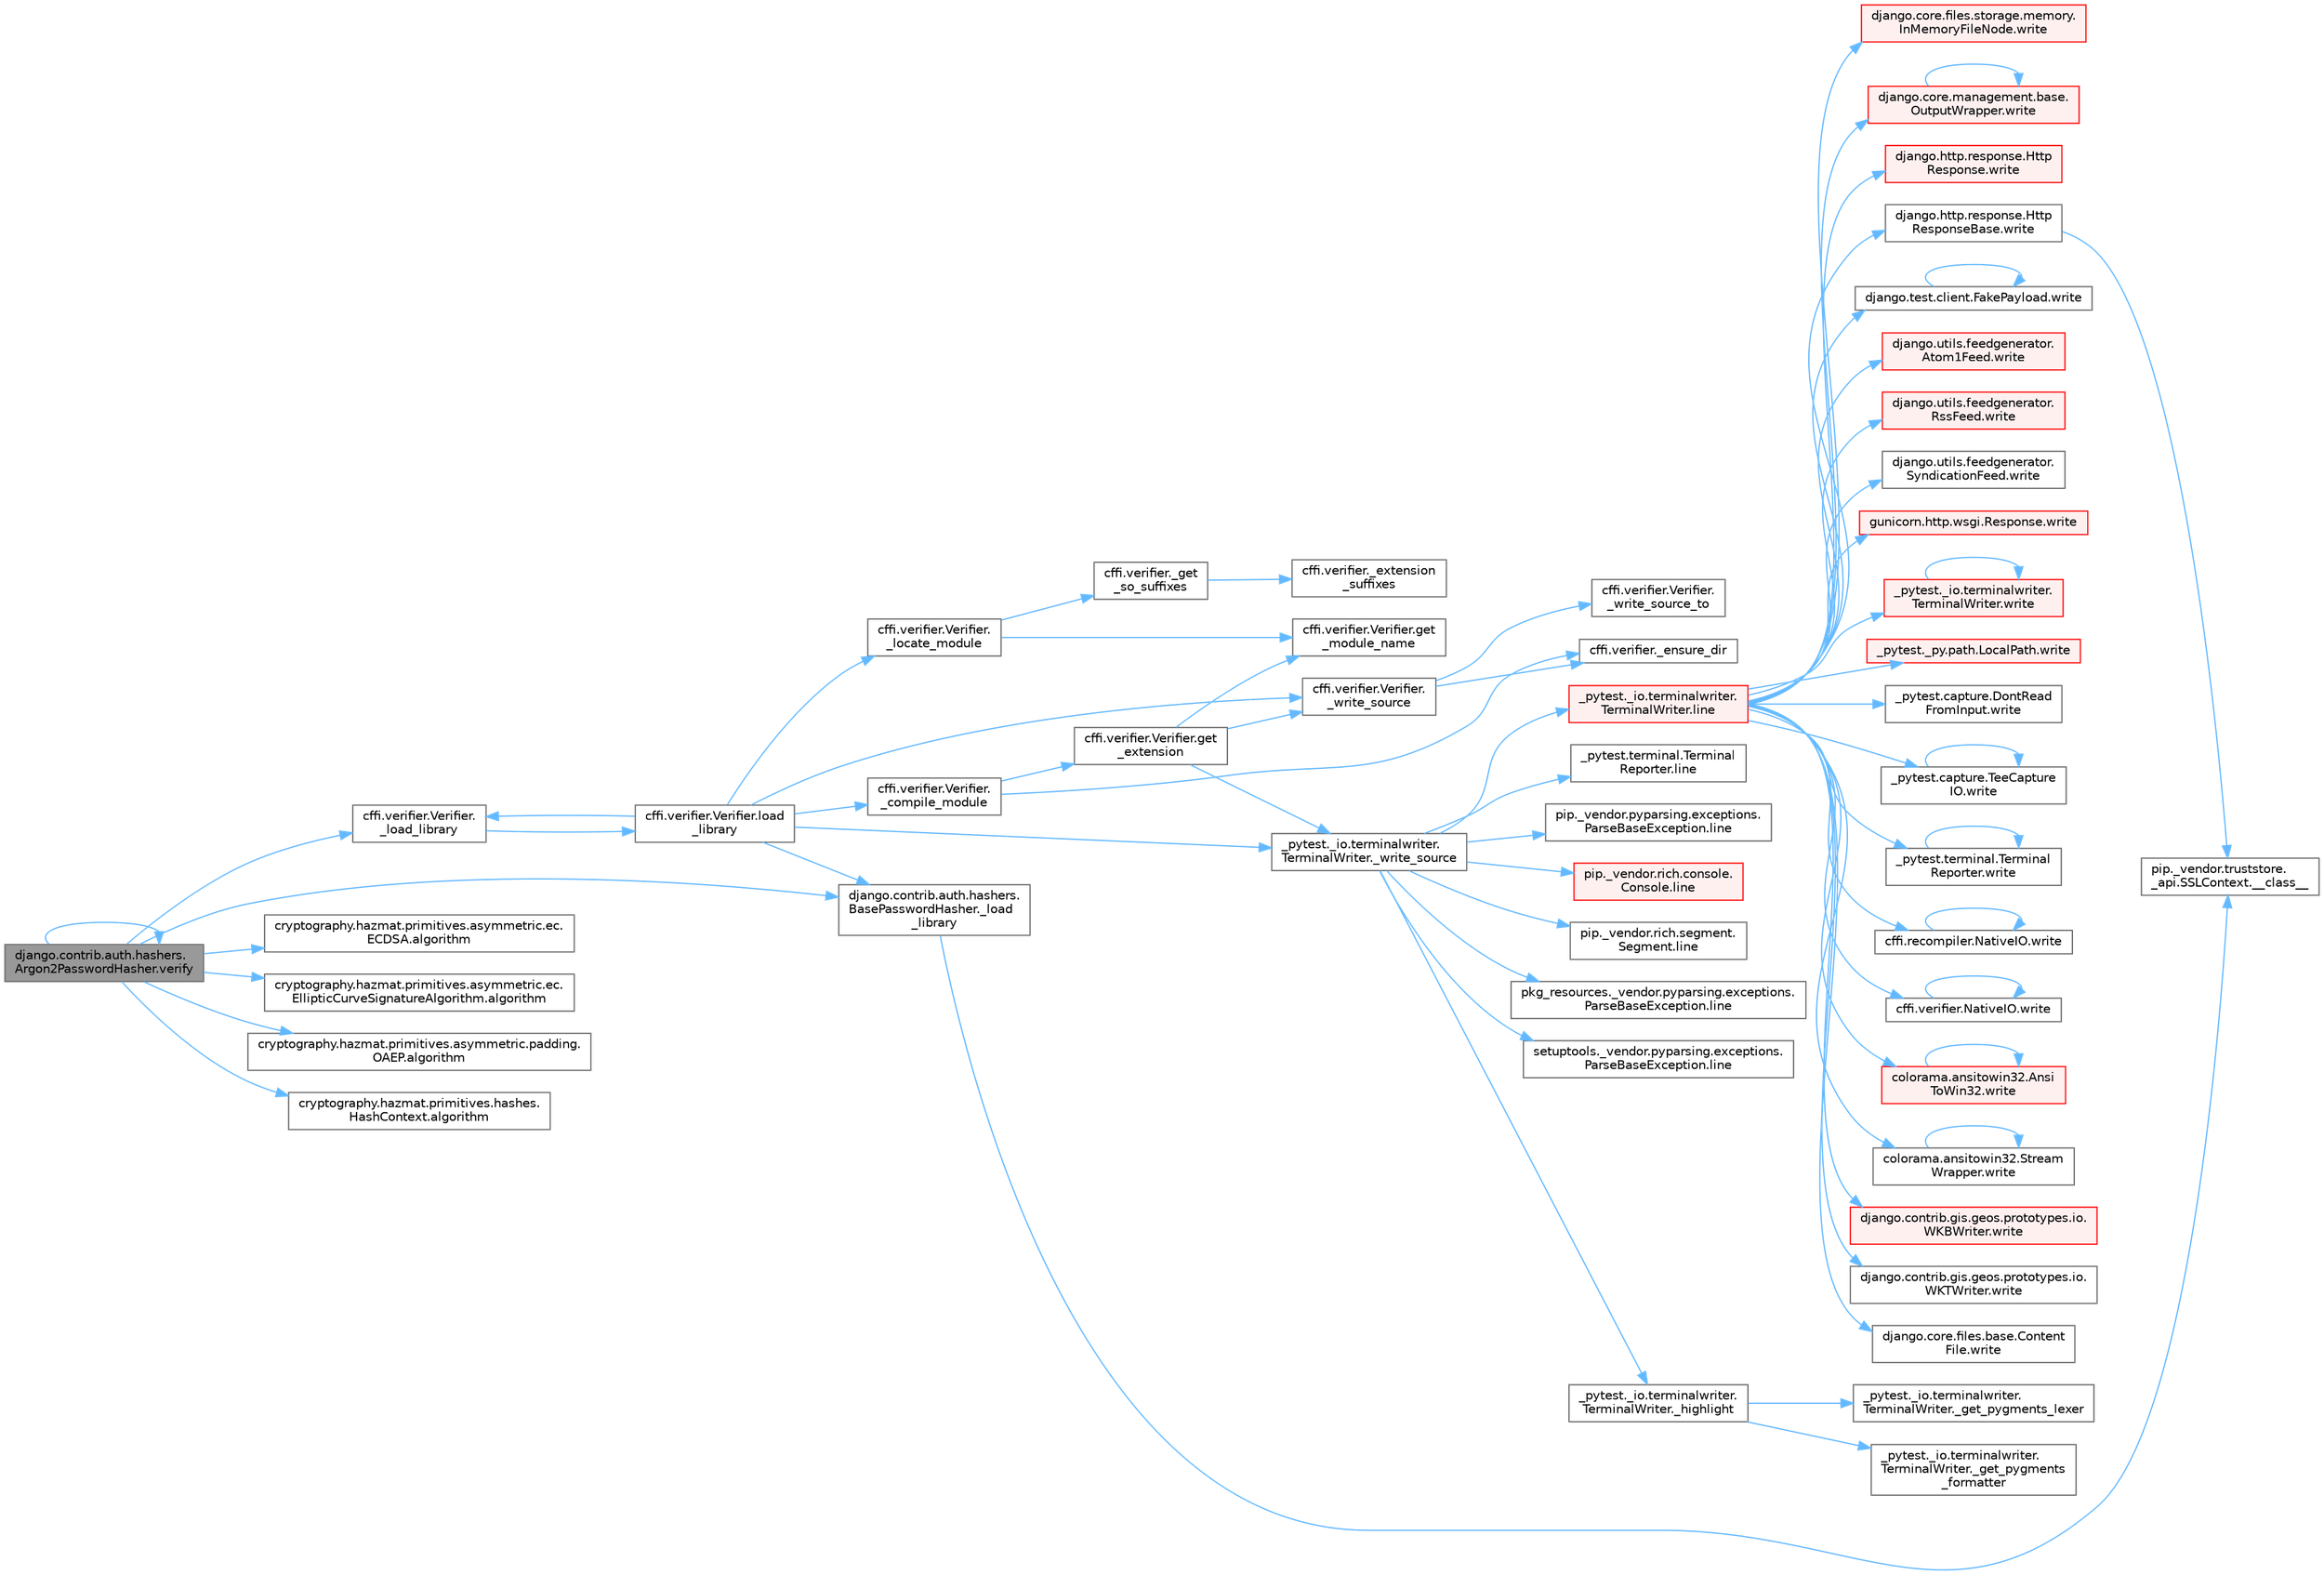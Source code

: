 digraph "django.contrib.auth.hashers.Argon2PasswordHasher.verify"
{
 // LATEX_PDF_SIZE
  bgcolor="transparent";
  edge [fontname=Helvetica,fontsize=10,labelfontname=Helvetica,labelfontsize=10];
  node [fontname=Helvetica,fontsize=10,shape=box,height=0.2,width=0.4];
  rankdir="LR";
  Node1 [id="Node000001",label="django.contrib.auth.hashers.\lArgon2PasswordHasher.verify",height=0.2,width=0.4,color="gray40", fillcolor="grey60", style="filled", fontcolor="black",tooltip=" "];
  Node1 -> Node2 [id="edge1_Node000001_Node000002",color="steelblue1",style="solid",tooltip=" "];
  Node2 [id="Node000002",label="cffi.verifier.Verifier.\l_load_library",height=0.2,width=0.4,color="grey40", fillcolor="white", style="filled",URL="$classcffi_1_1verifier_1_1_verifier.html#a9de40d4d3231a07d492a907359b11949",tooltip=" "];
  Node2 -> Node3 [id="edge2_Node000002_Node000003",color="steelblue1",style="solid",tooltip=" "];
  Node3 [id="Node000003",label="cffi.verifier.Verifier.load\l_library",height=0.2,width=0.4,color="grey40", fillcolor="white", style="filled",URL="$classcffi_1_1verifier_1_1_verifier.html#a3f4cc3b50c42913dd0d22dc233524f28",tooltip=" "];
  Node3 -> Node4 [id="edge3_Node000003_Node000004",color="steelblue1",style="solid",tooltip=" "];
  Node4 [id="Node000004",label="cffi.verifier.Verifier.\l_compile_module",height=0.2,width=0.4,color="grey40", fillcolor="white", style="filled",URL="$classcffi_1_1verifier_1_1_verifier.html#ae0d07806ff6796d142c1c6d28a035fdd",tooltip=" "];
  Node4 -> Node5 [id="edge4_Node000004_Node000005",color="steelblue1",style="solid",tooltip=" "];
  Node5 [id="Node000005",label="cffi.verifier._ensure_dir",height=0.2,width=0.4,color="grey40", fillcolor="white", style="filled",URL="$namespacecffi_1_1verifier.html#a387f62286f292e9ae257a61853f24fc3",tooltip=" "];
  Node4 -> Node6 [id="edge5_Node000004_Node000006",color="steelblue1",style="solid",tooltip=" "];
  Node6 [id="Node000006",label="cffi.verifier.Verifier.get\l_extension",height=0.2,width=0.4,color="grey40", fillcolor="white", style="filled",URL="$classcffi_1_1verifier_1_1_verifier.html#af447ee2fbeadedce4b28f517cfb048da",tooltip=" "];
  Node6 -> Node7 [id="edge6_Node000006_Node000007",color="steelblue1",style="solid",tooltip=" "];
  Node7 [id="Node000007",label="_pytest._io.terminalwriter.\lTerminalWriter._write_source",height=0.2,width=0.4,color="grey40", fillcolor="white", style="filled",URL="$class__pytest_1_1__io_1_1terminalwriter_1_1_terminal_writer.html#a3499a8fa1635a0661a3476582408a433",tooltip=" "];
  Node7 -> Node8 [id="edge7_Node000007_Node000008",color="steelblue1",style="solid",tooltip=" "];
  Node8 [id="Node000008",label="_pytest._io.terminalwriter.\lTerminalWriter._highlight",height=0.2,width=0.4,color="grey40", fillcolor="white", style="filled",URL="$class__pytest_1_1__io_1_1terminalwriter_1_1_terminal_writer.html#ad65e7c329139730e9680203e1f40c437",tooltip=" "];
  Node8 -> Node9 [id="edge8_Node000008_Node000009",color="steelblue1",style="solid",tooltip=" "];
  Node9 [id="Node000009",label="_pytest._io.terminalwriter.\lTerminalWriter._get_pygments\l_formatter",height=0.2,width=0.4,color="grey40", fillcolor="white", style="filled",URL="$class__pytest_1_1__io_1_1terminalwriter_1_1_terminal_writer.html#aaf4000da9f62325999edfa7a6db952d2",tooltip=" "];
  Node8 -> Node10 [id="edge9_Node000008_Node000010",color="steelblue1",style="solid",tooltip=" "];
  Node10 [id="Node000010",label="_pytest._io.terminalwriter.\lTerminalWriter._get_pygments_lexer",height=0.2,width=0.4,color="grey40", fillcolor="white", style="filled",URL="$class__pytest_1_1__io_1_1terminalwriter_1_1_terminal_writer.html#aa8412a911c131afbc858bdce60d75da0",tooltip=" "];
  Node7 -> Node11 [id="edge10_Node000007_Node000011",color="steelblue1",style="solid",tooltip=" "];
  Node11 [id="Node000011",label="_pytest._io.terminalwriter.\lTerminalWriter.line",height=0.2,width=0.4,color="red", fillcolor="#FFF0F0", style="filled",URL="$class__pytest_1_1__io_1_1terminalwriter_1_1_terminal_writer.html#a70c206b6c71b946771673c95d93d5d5a",tooltip=" "];
  Node11 -> Node12 [id="edge11_Node000011_Node000012",color="steelblue1",style="solid",tooltip=" "];
  Node12 [id="Node000012",label="_pytest._io.terminalwriter.\lTerminalWriter.write",height=0.2,width=0.4,color="red", fillcolor="#FFF0F0", style="filled",URL="$class__pytest_1_1__io_1_1terminalwriter_1_1_terminal_writer.html#ab011b237aec5bafbe3761ee6eceaa5b1",tooltip=" "];
  Node12 -> Node12 [id="edge12_Node000012_Node000012",color="steelblue1",style="solid",tooltip=" "];
  Node11 -> Node3956 [id="edge13_Node000011_Node003956",color="steelblue1",style="solid",tooltip=" "];
  Node3956 [id="Node003956",label="_pytest._py.path.LocalPath.write",height=0.2,width=0.4,color="red", fillcolor="#FFF0F0", style="filled",URL="$class__pytest_1_1__py_1_1path_1_1_local_path.html#a8f782fcf3e7b991a42259724f3d25de2",tooltip=" "];
  Node11 -> Node3957 [id="edge14_Node000011_Node003957",color="steelblue1",style="solid",tooltip=" "];
  Node3957 [id="Node003957",label="_pytest.capture.DontRead\lFromInput.write",height=0.2,width=0.4,color="grey40", fillcolor="white", style="filled",URL="$class__pytest_1_1capture_1_1_dont_read_from_input.html#a406eef5fc6e2a689e4095b418e34258e",tooltip=" "];
  Node11 -> Node3958 [id="edge15_Node000011_Node003958",color="steelblue1",style="solid",tooltip=" "];
  Node3958 [id="Node003958",label="_pytest.capture.TeeCapture\lIO.write",height=0.2,width=0.4,color="grey40", fillcolor="white", style="filled",URL="$class__pytest_1_1capture_1_1_tee_capture_i_o.html#ad2ae68f89adb705539b1f510ac1d2a06",tooltip=" "];
  Node3958 -> Node3958 [id="edge16_Node003958_Node003958",color="steelblue1",style="solid",tooltip=" "];
  Node11 -> Node3959 [id="edge17_Node000011_Node003959",color="steelblue1",style="solid",tooltip=" "];
  Node3959 [id="Node003959",label="_pytest.terminal.Terminal\lReporter.write",height=0.2,width=0.4,color="grey40", fillcolor="white", style="filled",URL="$class__pytest_1_1terminal_1_1_terminal_reporter.html#a6a83fce851fa9dfdc476bc6fb0d4595b",tooltip=" "];
  Node3959 -> Node3959 [id="edge18_Node003959_Node003959",color="steelblue1",style="solid",tooltip=" "];
  Node11 -> Node3960 [id="edge19_Node000011_Node003960",color="steelblue1",style="solid",tooltip=" "];
  Node3960 [id="Node003960",label="cffi.recompiler.NativeIO.write",height=0.2,width=0.4,color="grey40", fillcolor="white", style="filled",URL="$classcffi_1_1recompiler_1_1_native_i_o.html#a179e7b41f653f51024a2cc98ad72cbbe",tooltip=" "];
  Node3960 -> Node3960 [id="edge20_Node003960_Node003960",color="steelblue1",style="solid",tooltip=" "];
  Node11 -> Node3961 [id="edge21_Node000011_Node003961",color="steelblue1",style="solid",tooltip=" "];
  Node3961 [id="Node003961",label="cffi.verifier.NativeIO.write",height=0.2,width=0.4,color="grey40", fillcolor="white", style="filled",URL="$classcffi_1_1verifier_1_1_native_i_o.html#a9f02f1e437c53293db7389ce253ee238",tooltip=" "];
  Node3961 -> Node3961 [id="edge22_Node003961_Node003961",color="steelblue1",style="solid",tooltip=" "];
  Node11 -> Node3962 [id="edge23_Node000011_Node003962",color="steelblue1",style="solid",tooltip=" "];
  Node3962 [id="Node003962",label="colorama.ansitowin32.Ansi\lToWin32.write",height=0.2,width=0.4,color="red", fillcolor="#FFF0F0", style="filled",URL="$classcolorama_1_1ansitowin32_1_1_ansi_to_win32.html#abadac90e6f0a5a03cecdc6f254eca7d8",tooltip=" "];
  Node3962 -> Node3962 [id="edge24_Node003962_Node003962",color="steelblue1",style="solid",tooltip=" "];
  Node11 -> Node3984 [id="edge25_Node000011_Node003984",color="steelblue1",style="solid",tooltip=" "];
  Node3984 [id="Node003984",label="colorama.ansitowin32.Stream\lWrapper.write",height=0.2,width=0.4,color="grey40", fillcolor="white", style="filled",URL="$classcolorama_1_1ansitowin32_1_1_stream_wrapper.html#a551910ddf0a34dde1db2a38e00b789d4",tooltip=" "];
  Node3984 -> Node3984 [id="edge26_Node003984_Node003984",color="steelblue1",style="solid",tooltip=" "];
  Node11 -> Node3985 [id="edge27_Node000011_Node003985",color="steelblue1",style="solid",tooltip=" "];
  Node3985 [id="Node003985",label="django.contrib.gis.geos.prototypes.io.\lWKBWriter.write",height=0.2,width=0.4,color="red", fillcolor="#FFF0F0", style="filled",URL="$classdjango_1_1contrib_1_1gis_1_1geos_1_1prototypes_1_1io_1_1_w_k_b_writer.html#a2cdc902d36a57ba6070e70570ca85c55",tooltip=" "];
  Node11 -> Node3987 [id="edge28_Node000011_Node003987",color="steelblue1",style="solid",tooltip=" "];
  Node3987 [id="Node003987",label="django.contrib.gis.geos.prototypes.io.\lWKTWriter.write",height=0.2,width=0.4,color="grey40", fillcolor="white", style="filled",URL="$classdjango_1_1contrib_1_1gis_1_1geos_1_1prototypes_1_1io_1_1_w_k_t_writer.html#a8c54e53507e3f6193ce7a36c8f977370",tooltip=" "];
  Node11 -> Node3988 [id="edge29_Node000011_Node003988",color="steelblue1",style="solid",tooltip=" "];
  Node3988 [id="Node003988",label="django.core.files.base.Content\lFile.write",height=0.2,width=0.4,color="grey40", fillcolor="white", style="filled",URL="$classdjango_1_1core_1_1files_1_1base_1_1_content_file.html#a5777a08a5be02c055680c8bcbb235c61",tooltip=" "];
  Node11 -> Node3989 [id="edge30_Node000011_Node003989",color="steelblue1",style="solid",tooltip=" "];
  Node3989 [id="Node003989",label="django.core.files.storage.memory.\lInMemoryFileNode.write",height=0.2,width=0.4,color="red", fillcolor="#FFF0F0", style="filled",URL="$classdjango_1_1core_1_1files_1_1storage_1_1memory_1_1_in_memory_file_node.html#a0e630c96ce4523b3fbd453fa5789bc9e",tooltip=" "];
  Node11 -> Node3991 [id="edge31_Node000011_Node003991",color="steelblue1",style="solid",tooltip=" "];
  Node3991 [id="Node003991",label="django.core.management.base.\lOutputWrapper.write",height=0.2,width=0.4,color="red", fillcolor="#FFF0F0", style="filled",URL="$classdjango_1_1core_1_1management_1_1base_1_1_output_wrapper.html#a3577d4a5a7af3c1c66cfdfa3a5bd8a15",tooltip=" "];
  Node3991 -> Node3991 [id="edge32_Node003991_Node003991",color="steelblue1",style="solid",tooltip=" "];
  Node11 -> Node4006 [id="edge33_Node000011_Node004006",color="steelblue1",style="solid",tooltip=" "];
  Node4006 [id="Node004006",label="django.http.response.Http\lResponse.write",height=0.2,width=0.4,color="red", fillcolor="#FFF0F0", style="filled",URL="$classdjango_1_1http_1_1response_1_1_http_response.html#ac159fb36270c736cfc19334cd8350091",tooltip=" "];
  Node11 -> Node4007 [id="edge34_Node000011_Node004007",color="steelblue1",style="solid",tooltip=" "];
  Node4007 [id="Node004007",label="django.http.response.Http\lResponseBase.write",height=0.2,width=0.4,color="grey40", fillcolor="white", style="filled",URL="$classdjango_1_1http_1_1response_1_1_http_response_base.html#a4be34840707dfbb85170d7339d758dc1",tooltip=" "];
  Node4007 -> Node29 [id="edge35_Node004007_Node000029",color="steelblue1",style="solid",tooltip=" "];
  Node29 [id="Node000029",label="pip._vendor.truststore.\l_api.SSLContext.__class__",height=0.2,width=0.4,color="grey40", fillcolor="white", style="filled",URL="$classpip_1_1__vendor_1_1truststore_1_1__api_1_1_s_s_l_context.html#a530861514f31eabaa3f513557d6e66de",tooltip=" "];
  Node11 -> Node4008 [id="edge36_Node000011_Node004008",color="steelblue1",style="solid",tooltip=" "];
  Node4008 [id="Node004008",label="django.test.client.FakePayload.write",height=0.2,width=0.4,color="grey40", fillcolor="white", style="filled",URL="$classdjango_1_1test_1_1client_1_1_fake_payload.html#a6a1dca1b58f77e75800bc2d738d3fd7e",tooltip=" "];
  Node4008 -> Node4008 [id="edge37_Node004008_Node004008",color="steelblue1",style="solid",tooltip=" "];
  Node11 -> Node4009 [id="edge38_Node000011_Node004009",color="steelblue1",style="solid",tooltip=" "];
  Node4009 [id="Node004009",label="django.utils.feedgenerator.\lAtom1Feed.write",height=0.2,width=0.4,color="red", fillcolor="#FFF0F0", style="filled",URL="$classdjango_1_1utils_1_1feedgenerator_1_1_atom1_feed.html#afbf5b931a75be201e339b64a8aa46119",tooltip=" "];
  Node11 -> Node4060 [id="edge39_Node000011_Node004060",color="steelblue1",style="solid",tooltip=" "];
  Node4060 [id="Node004060",label="django.utils.feedgenerator.\lRssFeed.write",height=0.2,width=0.4,color="red", fillcolor="#FFF0F0", style="filled",URL="$classdjango_1_1utils_1_1feedgenerator_1_1_rss_feed.html#a63ea2926c2c773e874f51ced997a2618",tooltip=" "];
  Node11 -> Node4065 [id="edge40_Node000011_Node004065",color="steelblue1",style="solid",tooltip=" "];
  Node4065 [id="Node004065",label="django.utils.feedgenerator.\lSyndicationFeed.write",height=0.2,width=0.4,color="grey40", fillcolor="white", style="filled",URL="$classdjango_1_1utils_1_1feedgenerator_1_1_syndication_feed.html#a8b6aa844d6a12751a6d67fe6a2e58ebb",tooltip=" "];
  Node11 -> Node4066 [id="edge41_Node000011_Node004066",color="steelblue1",style="solid",tooltip=" "];
  Node4066 [id="Node004066",label="gunicorn.http.wsgi.Response.write",height=0.2,width=0.4,color="red", fillcolor="#FFF0F0", style="filled",URL="$classgunicorn_1_1http_1_1wsgi_1_1_response.html#a125ec803f25529604c0cbf2177de8951",tooltip=" "];
  Node7 -> Node35 [id="edge42_Node000007_Node000035",color="steelblue1",style="solid",tooltip=" "];
  Node35 [id="Node000035",label="_pytest.terminal.Terminal\lReporter.line",height=0.2,width=0.4,color="grey40", fillcolor="white", style="filled",URL="$class__pytest_1_1terminal_1_1_terminal_reporter.html#a93c0c8ead6fc609ded513a82b16b30d6",tooltip=" "];
  Node7 -> Node36 [id="edge43_Node000007_Node000036",color="steelblue1",style="solid",tooltip=" "];
  Node36 [id="Node000036",label="pip._vendor.pyparsing.exceptions.\lParseBaseException.line",height=0.2,width=0.4,color="grey40", fillcolor="white", style="filled",URL="$classpip_1_1__vendor_1_1pyparsing_1_1exceptions_1_1_parse_base_exception.html#aa2329017443b8e4ac6f0415a61e18938",tooltip=" "];
  Node7 -> Node37 [id="edge44_Node000007_Node000037",color="steelblue1",style="solid",tooltip=" "];
  Node37 [id="Node000037",label="pip._vendor.rich.console.\lConsole.line",height=0.2,width=0.4,color="red", fillcolor="#FFF0F0", style="filled",URL="$classpip_1_1__vendor_1_1rich_1_1console_1_1_console.html#a41d951735692dcacd03f429df410629c",tooltip=" "];
  Node7 -> Node4512 [id="edge45_Node000007_Node004512",color="steelblue1",style="solid",tooltip=" "];
  Node4512 [id="Node004512",label="pip._vendor.rich.segment.\lSegment.line",height=0.2,width=0.4,color="grey40", fillcolor="white", style="filled",URL="$classpip_1_1__vendor_1_1rich_1_1segment_1_1_segment.html#a1d04079b7b56d7149c9f695a7005053c",tooltip=" "];
  Node7 -> Node4513 [id="edge46_Node000007_Node004513",color="steelblue1",style="solid",tooltip=" "];
  Node4513 [id="Node004513",label="pkg_resources._vendor.pyparsing.exceptions.\lParseBaseException.line",height=0.2,width=0.4,color="grey40", fillcolor="white", style="filled",URL="$classpkg__resources_1_1__vendor_1_1pyparsing_1_1exceptions_1_1_parse_base_exception.html#a0008de93649d601aee59f9355b7db231",tooltip=" "];
  Node7 -> Node4514 [id="edge47_Node000007_Node004514",color="steelblue1",style="solid",tooltip=" "];
  Node4514 [id="Node004514",label="setuptools._vendor.pyparsing.exceptions.\lParseBaseException.line",height=0.2,width=0.4,color="grey40", fillcolor="white", style="filled",URL="$classsetuptools_1_1__vendor_1_1pyparsing_1_1exceptions_1_1_parse_base_exception.html#ac4e957463d1b83df668df7d619160a90",tooltip=" "];
  Node6 -> Node4519 [id="edge48_Node000006_Node004519",color="steelblue1",style="solid",tooltip=" "];
  Node4519 [id="Node004519",label="cffi.verifier.Verifier.\l_write_source",height=0.2,width=0.4,color="grey40", fillcolor="white", style="filled",URL="$classcffi_1_1verifier_1_1_verifier.html#a1aa61152a52d10127b522cceb0efb670",tooltip=" "];
  Node4519 -> Node5 [id="edge49_Node004519_Node000005",color="steelblue1",style="solid",tooltip=" "];
  Node4519 -> Node4520 [id="edge50_Node004519_Node004520",color="steelblue1",style="solid",tooltip=" "];
  Node4520 [id="Node004520",label="cffi.verifier.Verifier.\l_write_source_to",height=0.2,width=0.4,color="grey40", fillcolor="white", style="filled",URL="$classcffi_1_1verifier_1_1_verifier.html#aaf83e04142623e7ccf2460965006aed5",tooltip=" "];
  Node6 -> Node4521 [id="edge51_Node000006_Node004521",color="steelblue1",style="solid",tooltip=" "];
  Node4521 [id="Node004521",label="cffi.verifier.Verifier.get\l_module_name",height=0.2,width=0.4,color="grey40", fillcolor="white", style="filled",URL="$classcffi_1_1verifier_1_1_verifier.html#a16bf645476a21883a1dd15847720c4f6",tooltip=" "];
  Node3 -> Node2 [id="edge52_Node000003_Node000002",color="steelblue1",style="solid",tooltip=" "];
  Node3 -> Node257 [id="edge53_Node000003_Node000257",color="steelblue1",style="solid",tooltip=" "];
  Node257 [id="Node000257",label="django.contrib.auth.hashers.\lBasePasswordHasher._load\l_library",height=0.2,width=0.4,color="grey40", fillcolor="white", style="filled",URL="$classdjango_1_1contrib_1_1auth_1_1hashers_1_1_base_password_hasher.html#a82f689954acb14224d7004fdfacd0583",tooltip=" "];
  Node257 -> Node29 [id="edge54_Node000257_Node000029",color="steelblue1",style="solid",tooltip=" "];
  Node3 -> Node4522 [id="edge55_Node000003_Node004522",color="steelblue1",style="solid",tooltip=" "];
  Node4522 [id="Node004522",label="cffi.verifier.Verifier.\l_locate_module",height=0.2,width=0.4,color="grey40", fillcolor="white", style="filled",URL="$classcffi_1_1verifier_1_1_verifier.html#a39fa84e0d7f74e88dafcf2cad0c5cd39",tooltip=" "];
  Node4522 -> Node4523 [id="edge56_Node004522_Node004523",color="steelblue1",style="solid",tooltip=" "];
  Node4523 [id="Node004523",label="cffi.verifier._get\l_so_suffixes",height=0.2,width=0.4,color="grey40", fillcolor="white", style="filled",URL="$namespacecffi_1_1verifier.html#ac4e9c5c666bea7c6d94fadadeee03482",tooltip=" "];
  Node4523 -> Node4524 [id="edge57_Node004523_Node004524",color="steelblue1",style="solid",tooltip=" "];
  Node4524 [id="Node004524",label="cffi.verifier._extension\l_suffixes",height=0.2,width=0.4,color="grey40", fillcolor="white", style="filled",URL="$namespacecffi_1_1verifier.html#a5901c681dc00faa5b92d775cd792441a",tooltip=" "];
  Node4522 -> Node4521 [id="edge58_Node004522_Node004521",color="steelblue1",style="solid",tooltip=" "];
  Node3 -> Node7 [id="edge59_Node000003_Node000007",color="steelblue1",style="solid",tooltip=" "];
  Node3 -> Node4519 [id="edge60_Node000003_Node004519",color="steelblue1",style="solid",tooltip=" "];
  Node1 -> Node257 [id="edge61_Node000001_Node000257",color="steelblue1",style="solid",tooltip=" "];
  Node1 -> Node258 [id="edge62_Node000001_Node000258",color="steelblue1",style="solid",tooltip=" "];
  Node258 [id="Node000258",label="cryptography.hazmat.primitives.asymmetric.ec.\lECDSA.algorithm",height=0.2,width=0.4,color="grey40", fillcolor="white", style="filled",URL="$classcryptography_1_1hazmat_1_1primitives_1_1asymmetric_1_1ec_1_1_e_c_d_s_a.html#af8b2ad5654a22d6881ca280f065703ab",tooltip=" "];
  Node1 -> Node259 [id="edge63_Node000001_Node000259",color="steelblue1",style="solid",tooltip=" "];
  Node259 [id="Node000259",label="cryptography.hazmat.primitives.asymmetric.ec.\lEllipticCurveSignatureAlgorithm.algorithm",height=0.2,width=0.4,color="grey40", fillcolor="white", style="filled",URL="$classcryptography_1_1hazmat_1_1primitives_1_1asymmetric_1_1ec_1_1_elliptic_curve_signature_algorithm.html#ac96045f23c0e56192e7e9e071d3ed60a",tooltip=" "];
  Node1 -> Node260 [id="edge64_Node000001_Node000260",color="steelblue1",style="solid",tooltip=" "];
  Node260 [id="Node000260",label="cryptography.hazmat.primitives.asymmetric.padding.\lOAEP.algorithm",height=0.2,width=0.4,color="grey40", fillcolor="white", style="filled",URL="$classcryptography_1_1hazmat_1_1primitives_1_1asymmetric_1_1padding_1_1_o_a_e_p.html#ad6f452615df34bef1b5a039c8fb5e11e",tooltip=" "];
  Node1 -> Node261 [id="edge65_Node000001_Node000261",color="steelblue1",style="solid",tooltip=" "];
  Node261 [id="Node000261",label="cryptography.hazmat.primitives.hashes.\lHashContext.algorithm",height=0.2,width=0.4,color="grey40", fillcolor="white", style="filled",URL="$classcryptography_1_1hazmat_1_1primitives_1_1hashes_1_1_hash_context.html#af82b9ea0836393b48314ae5c78191c66",tooltip=" "];
  Node1 -> Node1 [id="edge66_Node000001_Node000001",color="steelblue1",style="solid",tooltip=" "];
}
